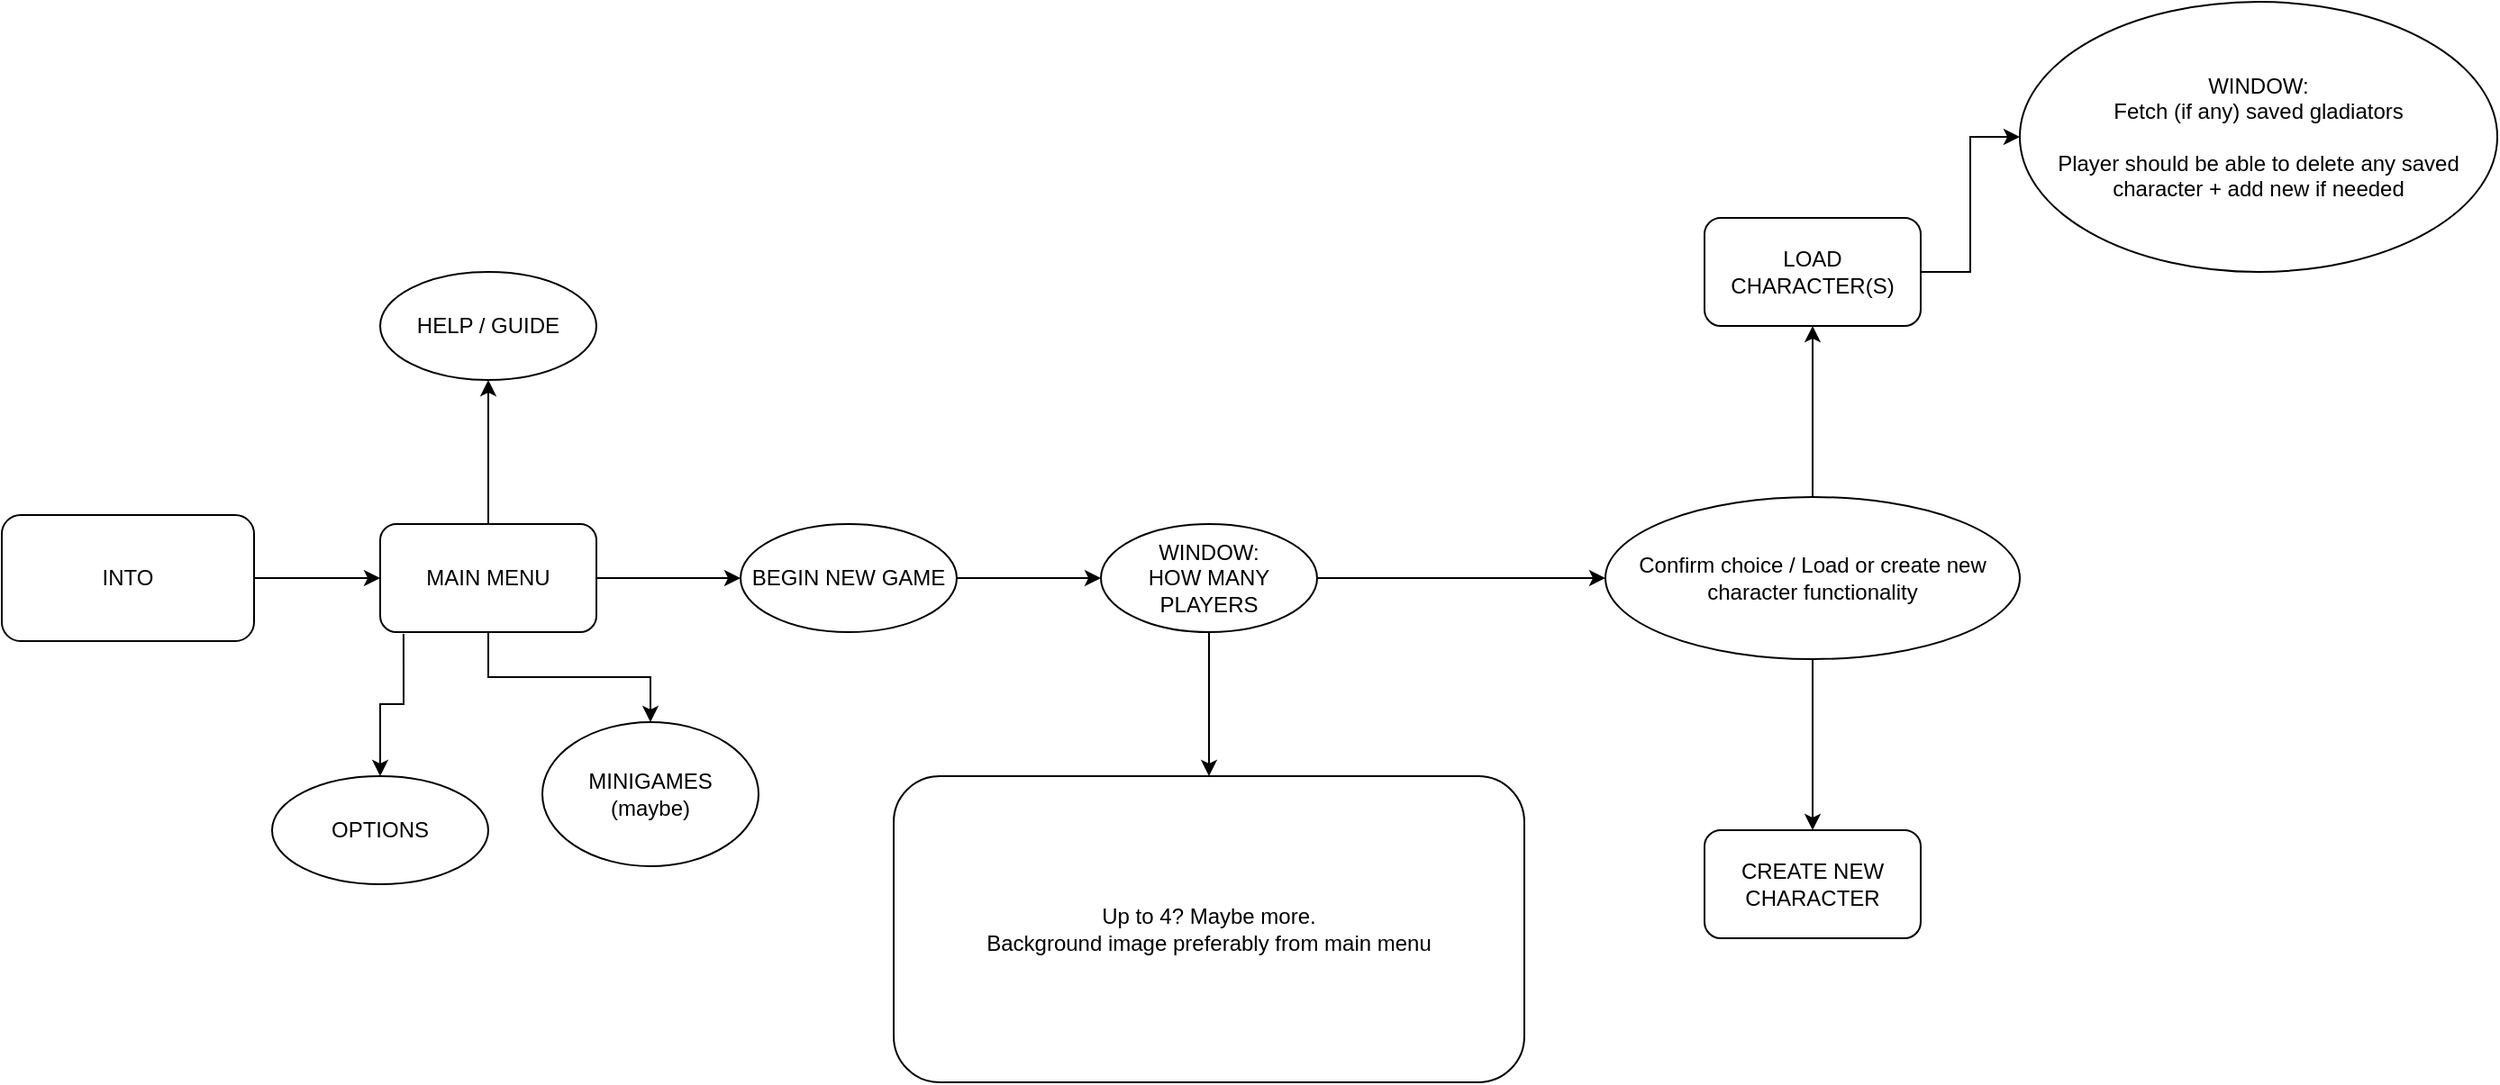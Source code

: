 <mxfile version="20.0.3" type="github">
  <diagram id="SZfK_inIEzVROsYKz_Nr" name="Page-1">
    <mxGraphModel dx="2272" dy="780" grid="1" gridSize="10" guides="1" tooltips="1" connect="1" arrows="1" fold="1" page="1" pageScale="1" pageWidth="850" pageHeight="1100" math="0" shadow="0">
      <root>
        <mxCell id="0" />
        <mxCell id="1" parent="0" />
        <mxCell id="ox3uqfzwlMQcpdOZVIlB-2" style="edgeStyle=orthogonalEdgeStyle;rounded=0;orthogonalLoop=1;jettySize=auto;html=1;" parent="1" source="ox3uqfzwlMQcpdOZVIlB-1" target="ox3uqfzwlMQcpdOZVIlB-5" edge="1">
          <mxGeometry relative="1" as="geometry">
            <mxPoint x="-460" y="610" as="targetPoint" />
          </mxGeometry>
        </mxCell>
        <mxCell id="ox3uqfzwlMQcpdOZVIlB-1" value="INTO" style="rounded=1;whiteSpace=wrap;html=1;" parent="1" vertex="1">
          <mxGeometry x="-680" y="575" width="140" height="70" as="geometry" />
        </mxCell>
        <mxCell id="ox3uqfzwlMQcpdOZVIlB-8" value="" style="edgeStyle=orthogonalEdgeStyle;rounded=0;orthogonalLoop=1;jettySize=auto;html=1;" parent="1" source="ox3uqfzwlMQcpdOZVIlB-5" target="ox3uqfzwlMQcpdOZVIlB-7" edge="1">
          <mxGeometry relative="1" as="geometry" />
        </mxCell>
        <mxCell id="ox3uqfzwlMQcpdOZVIlB-10" value="" style="edgeStyle=orthogonalEdgeStyle;rounded=0;orthogonalLoop=1;jettySize=auto;html=1;exitX=0.108;exitY=1.017;exitDx=0;exitDy=0;exitPerimeter=0;" parent="1" source="ox3uqfzwlMQcpdOZVIlB-5" target="ox3uqfzwlMQcpdOZVIlB-9" edge="1">
          <mxGeometry relative="1" as="geometry" />
        </mxCell>
        <mxCell id="ox3uqfzwlMQcpdOZVIlB-12" value="" style="edgeStyle=orthogonalEdgeStyle;rounded=0;orthogonalLoop=1;jettySize=auto;html=1;" parent="1" source="ox3uqfzwlMQcpdOZVIlB-5" target="ox3uqfzwlMQcpdOZVIlB-11" edge="1">
          <mxGeometry relative="1" as="geometry" />
        </mxCell>
        <mxCell id="ox3uqfzwlMQcpdOZVIlB-17" style="edgeStyle=orthogonalEdgeStyle;rounded=0;orthogonalLoop=1;jettySize=auto;html=1;" parent="1" source="ox3uqfzwlMQcpdOZVIlB-5" target="ox3uqfzwlMQcpdOZVIlB-18" edge="1">
          <mxGeometry relative="1" as="geometry">
            <mxPoint x="-350" y="710" as="targetPoint" />
          </mxGeometry>
        </mxCell>
        <mxCell id="ox3uqfzwlMQcpdOZVIlB-5" value="MAIN MENU" style="rounded=1;whiteSpace=wrap;html=1;" parent="1" vertex="1">
          <mxGeometry x="-470" y="580" width="120" height="60" as="geometry" />
        </mxCell>
        <mxCell id="ox3uqfzwlMQcpdOZVIlB-7" value="HELP / GUIDE" style="ellipse;whiteSpace=wrap;html=1;rounded=1;" parent="1" vertex="1">
          <mxGeometry x="-470" y="440" width="120" height="60" as="geometry" />
        </mxCell>
        <mxCell id="ox3uqfzwlMQcpdOZVIlB-9" value="OPTIONS" style="ellipse;whiteSpace=wrap;html=1;rounded=1;" parent="1" vertex="1">
          <mxGeometry x="-530" y="720" width="120" height="60" as="geometry" />
        </mxCell>
        <mxCell id="zvDr6hN8rVWCarO8aaTl-2" value="" style="edgeStyle=orthogonalEdgeStyle;rounded=0;orthogonalLoop=1;jettySize=auto;html=1;" edge="1" parent="1" source="ox3uqfzwlMQcpdOZVIlB-11" target="zvDr6hN8rVWCarO8aaTl-1">
          <mxGeometry relative="1" as="geometry" />
        </mxCell>
        <mxCell id="ox3uqfzwlMQcpdOZVIlB-11" value="BEGIN NEW GAME" style="ellipse;whiteSpace=wrap;html=1;rounded=1;" parent="1" vertex="1">
          <mxGeometry x="-270" y="580" width="120" height="60" as="geometry" />
        </mxCell>
        <mxCell id="ox3uqfzwlMQcpdOZVIlB-18" value="MINIGAMES&lt;br&gt;(maybe)" style="ellipse;whiteSpace=wrap;html=1;" parent="1" vertex="1">
          <mxGeometry x="-380" y="690" width="120" height="80" as="geometry" />
        </mxCell>
        <mxCell id="zvDr6hN8rVWCarO8aaTl-4" value="" style="edgeStyle=orthogonalEdgeStyle;rounded=0;orthogonalLoop=1;jettySize=auto;html=1;" edge="1" parent="1" source="zvDr6hN8rVWCarO8aaTl-1" target="zvDr6hN8rVWCarO8aaTl-3">
          <mxGeometry relative="1" as="geometry" />
        </mxCell>
        <mxCell id="zvDr6hN8rVWCarO8aaTl-6" value="" style="edgeStyle=orthogonalEdgeStyle;rounded=0;orthogonalLoop=1;jettySize=auto;html=1;" edge="1" parent="1" source="zvDr6hN8rVWCarO8aaTl-1" target="zvDr6hN8rVWCarO8aaTl-5">
          <mxGeometry relative="1" as="geometry" />
        </mxCell>
        <mxCell id="zvDr6hN8rVWCarO8aaTl-1" value="WINDOW:&lt;br&gt;HOW MANY PLAYERS" style="ellipse;whiteSpace=wrap;html=1;rounded=1;" vertex="1" parent="1">
          <mxGeometry x="-70" y="580" width="120" height="60" as="geometry" />
        </mxCell>
        <mxCell id="zvDr6hN8rVWCarO8aaTl-3" value="&lt;div&gt;Up to 4? Maybe more. &lt;br&gt;&lt;/div&gt;&lt;div&gt;Background image preferably from main menu&lt;br&gt;&lt;/div&gt;" style="whiteSpace=wrap;html=1;rounded=1;" vertex="1" parent="1">
          <mxGeometry x="-185" y="720" width="350" height="170" as="geometry" />
        </mxCell>
        <mxCell id="zvDr6hN8rVWCarO8aaTl-8" value="" style="edgeStyle=orthogonalEdgeStyle;rounded=0;orthogonalLoop=1;jettySize=auto;html=1;" edge="1" parent="1" source="zvDr6hN8rVWCarO8aaTl-5" target="zvDr6hN8rVWCarO8aaTl-7">
          <mxGeometry relative="1" as="geometry" />
        </mxCell>
        <mxCell id="zvDr6hN8rVWCarO8aaTl-10" value="" style="edgeStyle=orthogonalEdgeStyle;rounded=0;orthogonalLoop=1;jettySize=auto;html=1;" edge="1" parent="1" source="zvDr6hN8rVWCarO8aaTl-5" target="zvDr6hN8rVWCarO8aaTl-9">
          <mxGeometry relative="1" as="geometry" />
        </mxCell>
        <mxCell id="zvDr6hN8rVWCarO8aaTl-5" value="Confirm choice / Load or create new character functionality " style="ellipse;whiteSpace=wrap;html=1;rounded=1;" vertex="1" parent="1">
          <mxGeometry x="210" y="565" width="230" height="90" as="geometry" />
        </mxCell>
        <mxCell id="zvDr6hN8rVWCarO8aaTl-12" value="" style="edgeStyle=orthogonalEdgeStyle;rounded=0;orthogonalLoop=1;jettySize=auto;html=1;" edge="1" parent="1" source="zvDr6hN8rVWCarO8aaTl-7" target="zvDr6hN8rVWCarO8aaTl-11">
          <mxGeometry relative="1" as="geometry" />
        </mxCell>
        <mxCell id="zvDr6hN8rVWCarO8aaTl-7" value="LOAD CHARACTER(S)" style="whiteSpace=wrap;html=1;rounded=1;" vertex="1" parent="1">
          <mxGeometry x="265" y="410" width="120" height="60" as="geometry" />
        </mxCell>
        <mxCell id="zvDr6hN8rVWCarO8aaTl-9" value="CREATE NEW CHARACTER" style="whiteSpace=wrap;html=1;rounded=1;" vertex="1" parent="1">
          <mxGeometry x="265" y="750" width="120" height="60" as="geometry" />
        </mxCell>
        <mxCell id="zvDr6hN8rVWCarO8aaTl-11" value="&lt;div&gt;WINDOW:&lt;/div&gt;&lt;div&gt;Fetch (if any) saved gladiators&lt;br&gt;&lt;/div&gt;&lt;div&gt;&lt;br&gt;&lt;/div&gt;&lt;div&gt;Player should be able to delete any saved character + add new if needed&lt;br&gt;&lt;/div&gt;" style="ellipse;whiteSpace=wrap;html=1;rounded=1;" vertex="1" parent="1">
          <mxGeometry x="440" y="290" width="265" height="150" as="geometry" />
        </mxCell>
      </root>
    </mxGraphModel>
  </diagram>
</mxfile>
